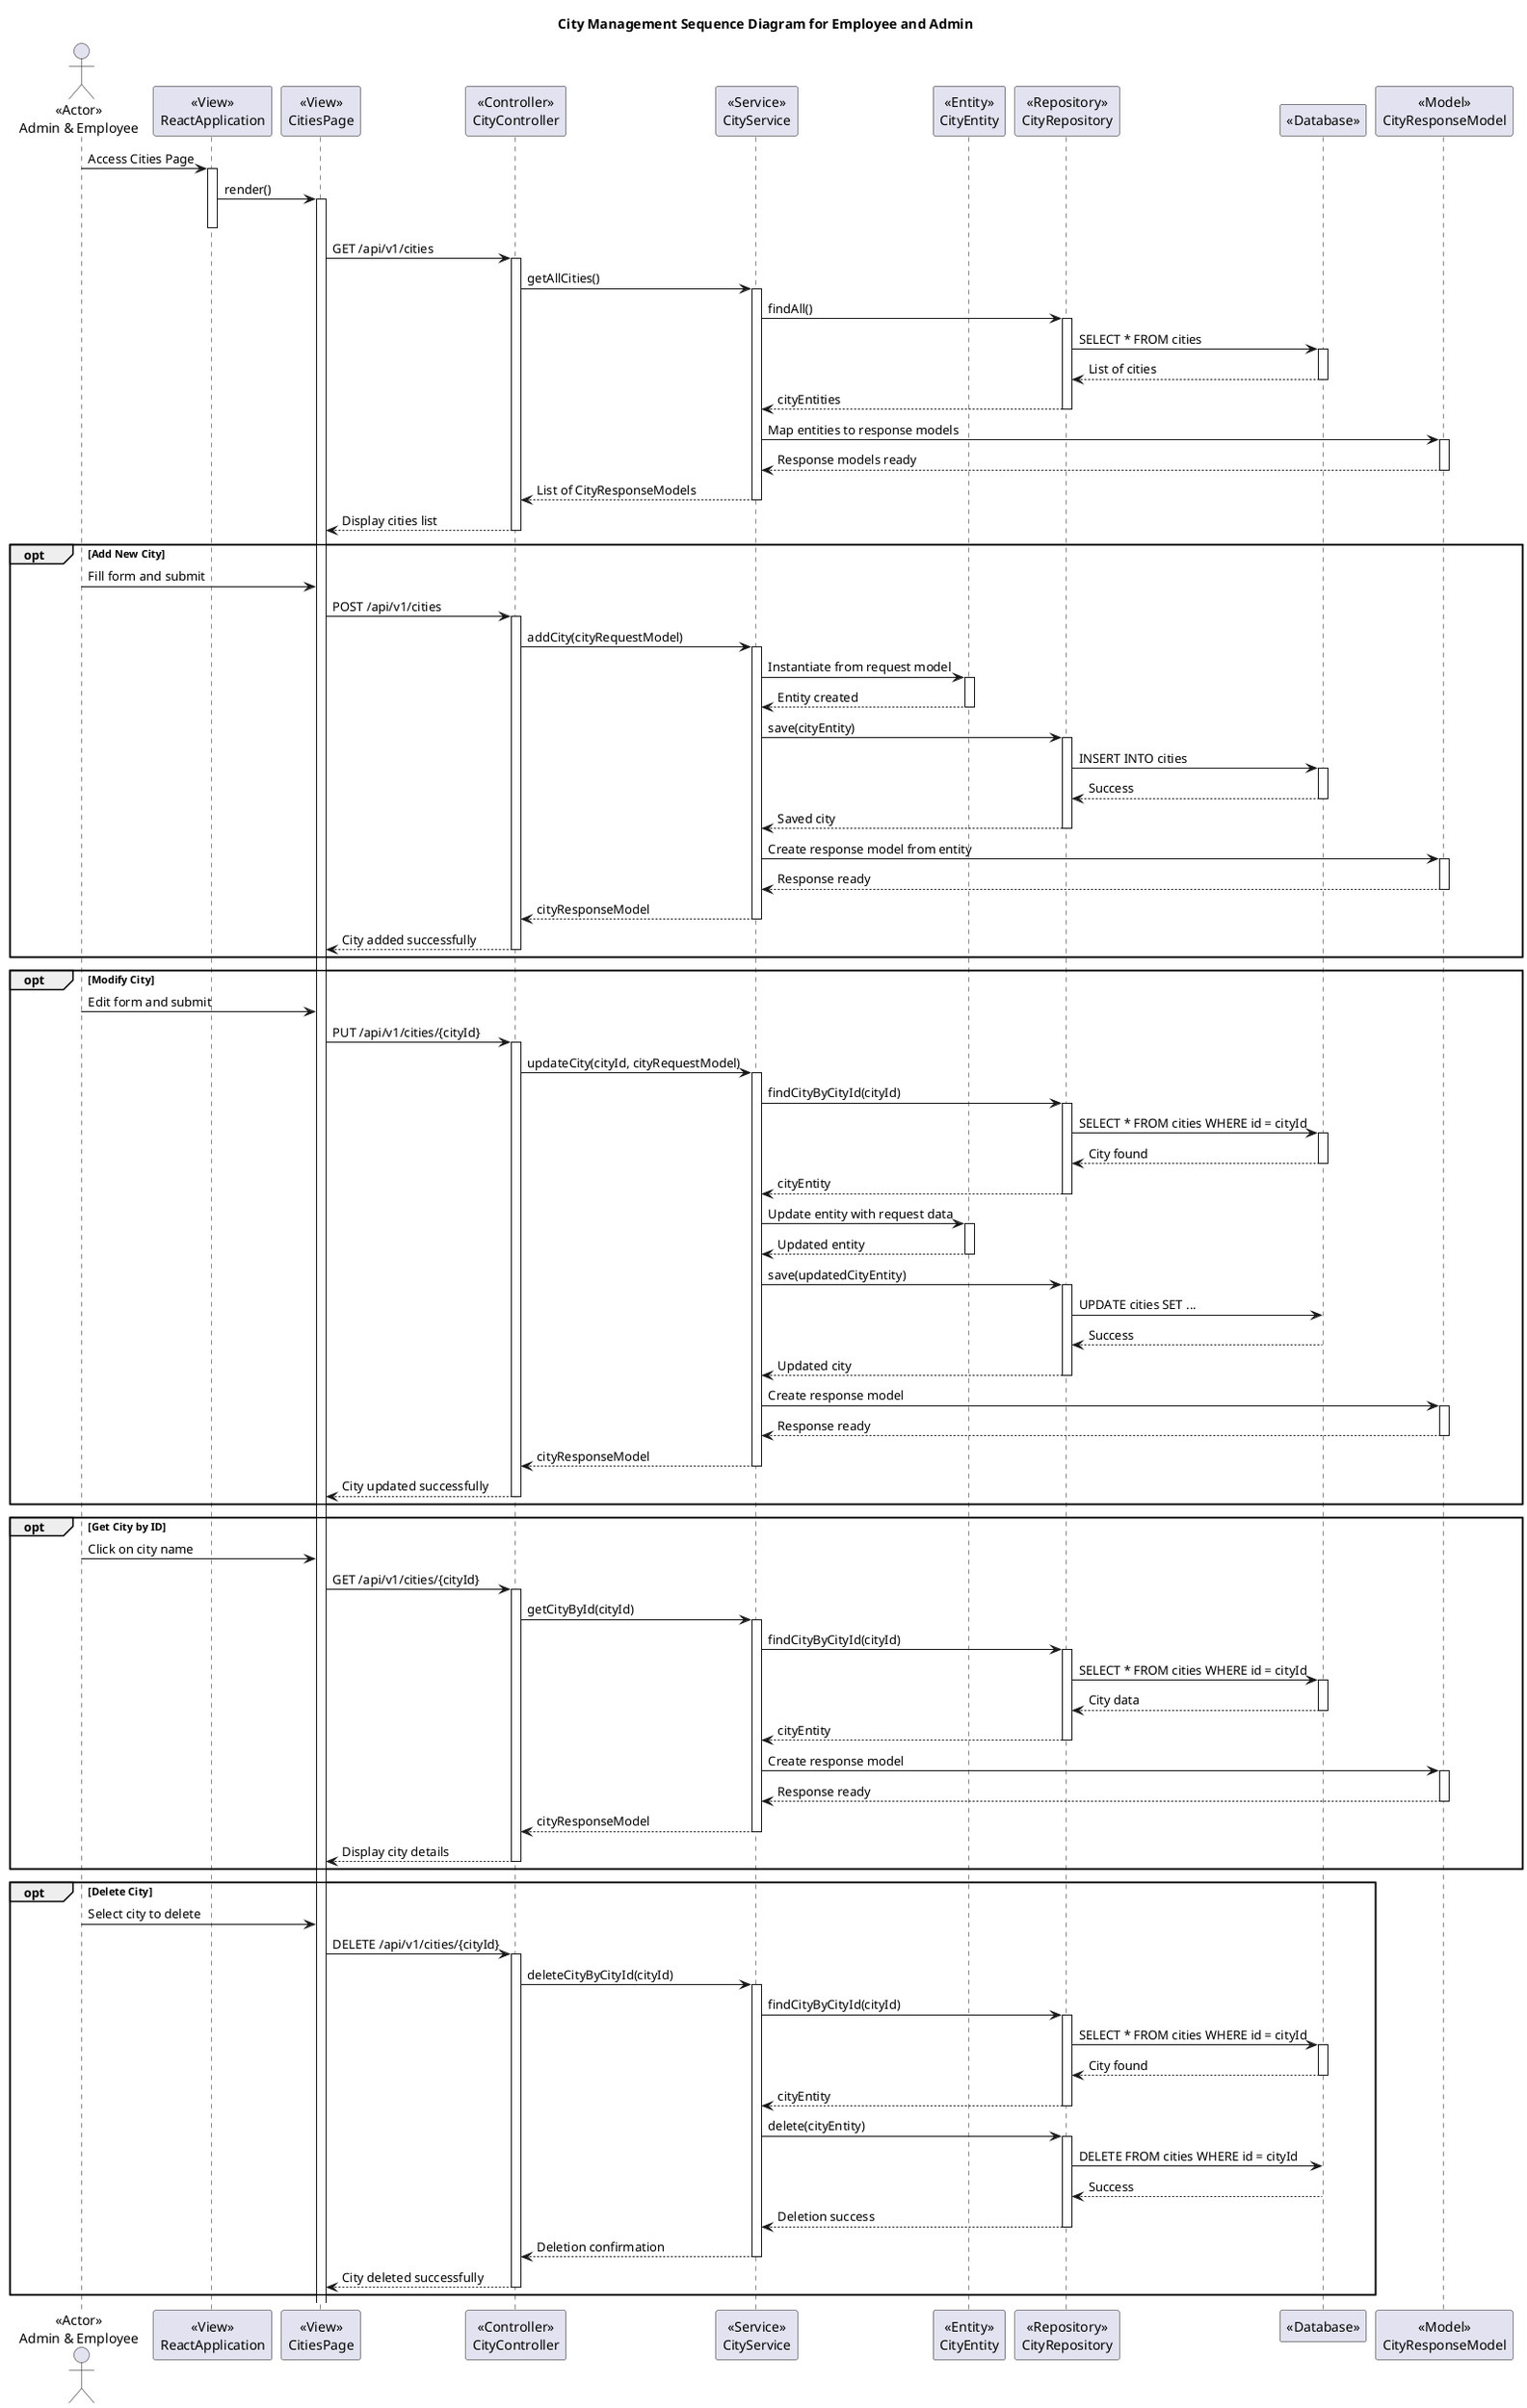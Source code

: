 @startuml
title City Management Sequence Diagram for Employee and Admin

actor Admin as "<<Actor>>\nAdmin & Employee"

participant ReactApplication as "<<View>>\nReactApplication"
participant CitiesPage as "<<View>>\nCitiesPage"
participant CityController as "<<Controller>>\nCityController"
participant CityService as "<<Service>>\nCityService"
participant CityEntity as "<<Entity>>\nCityEntity"
participant CityRepository as "<<Repository>>\nCityRepository"
participant Database as "<<Database>>"
participant CityResponseModel as "<<Model>>\nCityResponseModel"

Admin -> ReactApplication : Access Cities Page
activate ReactApplication

ReactApplication -> CitiesPage : render()
activate CitiesPage
deactivate ReactApplication

CitiesPage -> CityController : GET /api/v1/cities
activate CityController

CityController -> CityService : getAllCities()
activate CityService

CityService -> CityRepository : findAll()
activate CityRepository

CityRepository -> Database : SELECT * FROM cities
activate Database
Database --> CityRepository : List of cities
deactivate Database

CityRepository --> CityService : cityEntities
deactivate CityRepository

CityService -> CityResponseModel : Map entities to response models
activate CityResponseModel
CityResponseModel --> CityService : Response models ready
deactivate CityResponseModel

CityService --> CityController : List of CityResponseModels
deactivate CityService

CityController --> CitiesPage : Display cities list
deactivate CityController

opt Add New City
    Admin -> CitiesPage : Fill form and submit
    CitiesPage -> CityController : POST /api/v1/cities
    activate CityController

    CityController -> CityService : addCity(cityRequestModel)
    activate CityService

    CityService -> CityEntity : Instantiate from request model
    activate CityEntity
    CityEntity --> CityService : Entity created
    deactivate CityEntity

    CityService -> CityRepository : save(cityEntity)
    activate CityRepository
    CityRepository -> Database : INSERT INTO cities
    activate Database
    Database --> CityRepository : Success
    deactivate Database
    CityRepository --> CityService : Saved city
    deactivate CityRepository

    CityService -> CityResponseModel : Create response model from entity
    activate CityResponseModel
    CityResponseModel --> CityService : Response ready
    deactivate CityResponseModel

    CityService --> CityController : cityResponseModel
    deactivate CityService
    CityController --> CitiesPage : City added successfully
    deactivate CityController
end

opt Modify City
    Admin -> CitiesPage : Edit form and submit
    CitiesPage -> CityController : PUT /api/v1/cities/{cityId}
    activate CityController

    CityController -> CityService : updateCity(cityId, cityRequestModel)
    activate CityService

    CityService -> CityRepository : findCityByCityId(cityId)
    activate CityRepository
    CityRepository -> Database : SELECT * FROM cities WHERE id = cityId
    activate Database
    Database --> CityRepository : City found
    deactivate Database
    CityRepository --> CityService : cityEntity
    deactivate CityRepository

    CityService -> CityEntity : Update entity with request data
    activate CityEntity
    CityEntity --> CityService : Updated entity
    deactivate CityEntity

    CityService -> CityRepository : save(updatedCityEntity)
    activate CityRepository
    CityRepository -> Database : UPDATE cities SET ...
    Database --> CityRepository : Success
    deactivate Database
    CityRepository --> CityService : Updated city
    deactivate CityRepository

    CityService -> CityResponseModel : Create response model
    activate CityResponseModel
    CityResponseModel --> CityService : Response ready
    deactivate CityResponseModel

    CityService --> CityController : cityResponseModel
    deactivate CityService
    CityController --> CitiesPage : City updated successfully
    deactivate CityController
end

opt Get City by ID
    Admin -> CitiesPage : Click on city name
    CitiesPage -> CityController : GET /api/v1/cities/{cityId}
    activate CityController

    CityController -> CityService : getCityById(cityId)
    activate CityService

    CityService -> CityRepository : findCityByCityId(cityId)
    activate CityRepository
    CityRepository -> Database : SELECT * FROM cities WHERE id = cityId
    activate Database
    Database --> CityRepository : City data
    deactivate Database
    CityRepository --> CityService : cityEntity
    deactivate CityRepository

    CityService -> CityResponseModel : Create response model
    activate CityResponseModel
    CityResponseModel --> CityService : Response ready
    deactivate CityResponseModel

    CityService --> CityController : cityResponseModel
    deactivate CityService
    CityController --> CitiesPage : Display city details
    deactivate CityController
end

opt Delete City
    Admin -> CitiesPage : Select city to delete
    CitiesPage -> CityController : DELETE /api/v1/cities/{cityId}
    activate CityController

    CityController -> CityService : deleteCityByCityId(cityId)
    activate CityService

    CityService -> CityRepository : findCityByCityId(cityId)
    activate CityRepository
    CityRepository -> Database : SELECT * FROM cities WHERE id = cityId
    activate Database
    Database --> CityRepository : City found
    deactivate Database
    CityRepository --> CityService : cityEntity
    deactivate CityRepository

    CityService -> CityRepository : delete(cityEntity)
    activate CityRepository
    CityRepository -> Database : DELETE FROM cities WHERE id = cityId
    Database --> CityRepository : Success
    deactivate Database
    CityRepository --> CityService : Deletion success
    deactivate CityRepository

    CityService --> CityController : Deletion confirmation
    deactivate CityService
    CityController --> CitiesPage : City deleted successfully
    deactivate CityController
end

@enduml
